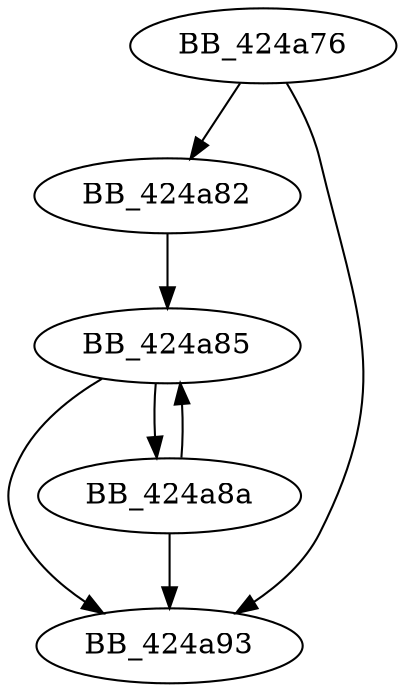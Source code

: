 DiGraph _wcsnlen{
BB_424a76->BB_424a82
BB_424a76->BB_424a93
BB_424a82->BB_424a85
BB_424a85->BB_424a8a
BB_424a85->BB_424a93
BB_424a8a->BB_424a85
BB_424a8a->BB_424a93
}
